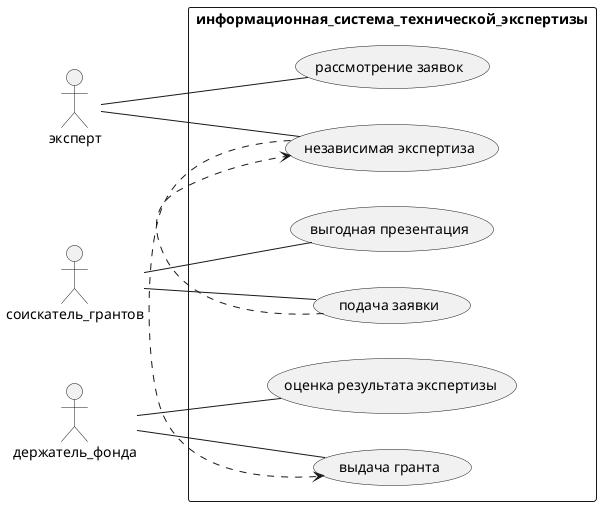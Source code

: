 @startuml
left to right direction
skinparam packageStyle rect

actor эксперт
actor соискатель_грантов
actor держатель_фонда

rectangle информационная_система_технической_экспертизы {
    соискатель_грантов--(подача заявки)
    соискатель_грантов--(выгодная презентация)
(подача заявки) .> (независимая экспертиза)
    эксперт--(рассмотрение заявок)
    эксперт--(независимая экспертиза)
(независимая экспертиза).> (выдача гранта)

  держатель_фонда--(оценка результата экспертизы)
  держатель_фонда--(выдача гранта)

}
@enduml

@startuml
left to right direction
title Система технической экспертизы
actor Эксперт
actor Соискатель_грантов
actor держатель_фонда
rectangle Система {
держатель_фонда -- (организация мероприятия)
(организация мероприятия) ..>(подача заявки):<<include>>
(организация мероприятия) ..> (независимая экспертиза):<<include>>
(организация мероприятия) ..> (оценка результатов экспертизы):<<include>>

Соискатель_грантов -- (подача заявки)
(подача заявки) ..> (Выдача гранта):<<include>>
(независимая экспертиза) ..> (Выдача гранта):<<include>>
(оценка результатов экспертизы) ..> (Выдача гранта):<<include>>
Эксперт -- (независимая экспертиза)
}
@enduml

@startuml
class Эксперт{
+Паспортные данные
+ФИО
+Должность
Проверка()

}

class Соискатель_грантов{
+Паспортные данные
+ФИО соискателя
+Номер гранта
Регистрация Гранта()
}

class Грант{
+Номер гранта
+ФИО Представителя гранта
+Презентация Гранта
}

class Держатель_фонда{
+ФИО
+Должность
Оценка результата экспертизы()
Выдача гранта()
}

class СтатусГранта{
+Номер гранта
+Статус Гранта
+Отчет об экспертизе
}

class Выполнено{
+Грант проверен
}

Эксперт --> Грант:Проверяет
Соискатель_грантов --> Грант:Регистрация гранта
Держатель_фонда --> Грант:Выдает
Эксперт --> СтатусГранта:Изменяет статус
Держатель_фонда --> СтатусГранта:Оценивает результат экспертизы
СтатусГранта --> Выполнено
Грант --> Выполнено
Выполнено --> ВыдачаГранта
@enduml

@startuml
title Информационная система технической экспертизы: диаграмма последовательности
skinparam backgroundcolor AntiqueWhite/Gold
participant Соискатель
participant Заявка
participant Эксперт 
participant Держатель_фонда
participant Грант
activate Соискатель
Соискатель -> Заявка: подает заявку
activate Заявка
Заявка -> Эксперт : Выдает заявку
deactivate Соискатель
activate Эксперт 
Эксперт -> Заявка:Оценивает заявку
Заявка-> Держатель_фонда:Заявка одобрена
deactivate Заявка
activate Держатель_фонда
Держатель_фонда -> Грант:Принимает решение о выдаче грантов
deactivate Держатель_фонда
activate Грант
Грант-> Соискатель:Выдает грант
deactivate Эксперт 
activate Соискатель
@enduml 

@startuml
left to right direction
title Система технической экспертизы: диаграмма развертывания
skinparam backgroundcolor AntiqueWhite/Gold
database Заявка
node ПК_Эксперт
node ПК_Соискатель
node ПК_Держатель_фонда
node Грант
node Система_экспертизы

ПК_Эксперт - Заявка: Проверяют
ПК_Соискатель - Заявка: Подают
ПК_Эксперт - Система_экспертизы: Используют
ПК_Держатель_фонда - Заявка: Оценивает
ПК_Держатель_фонда - Грант: принимает решение
Грант - ПК_Соискатель: Выдает грант
@enduml